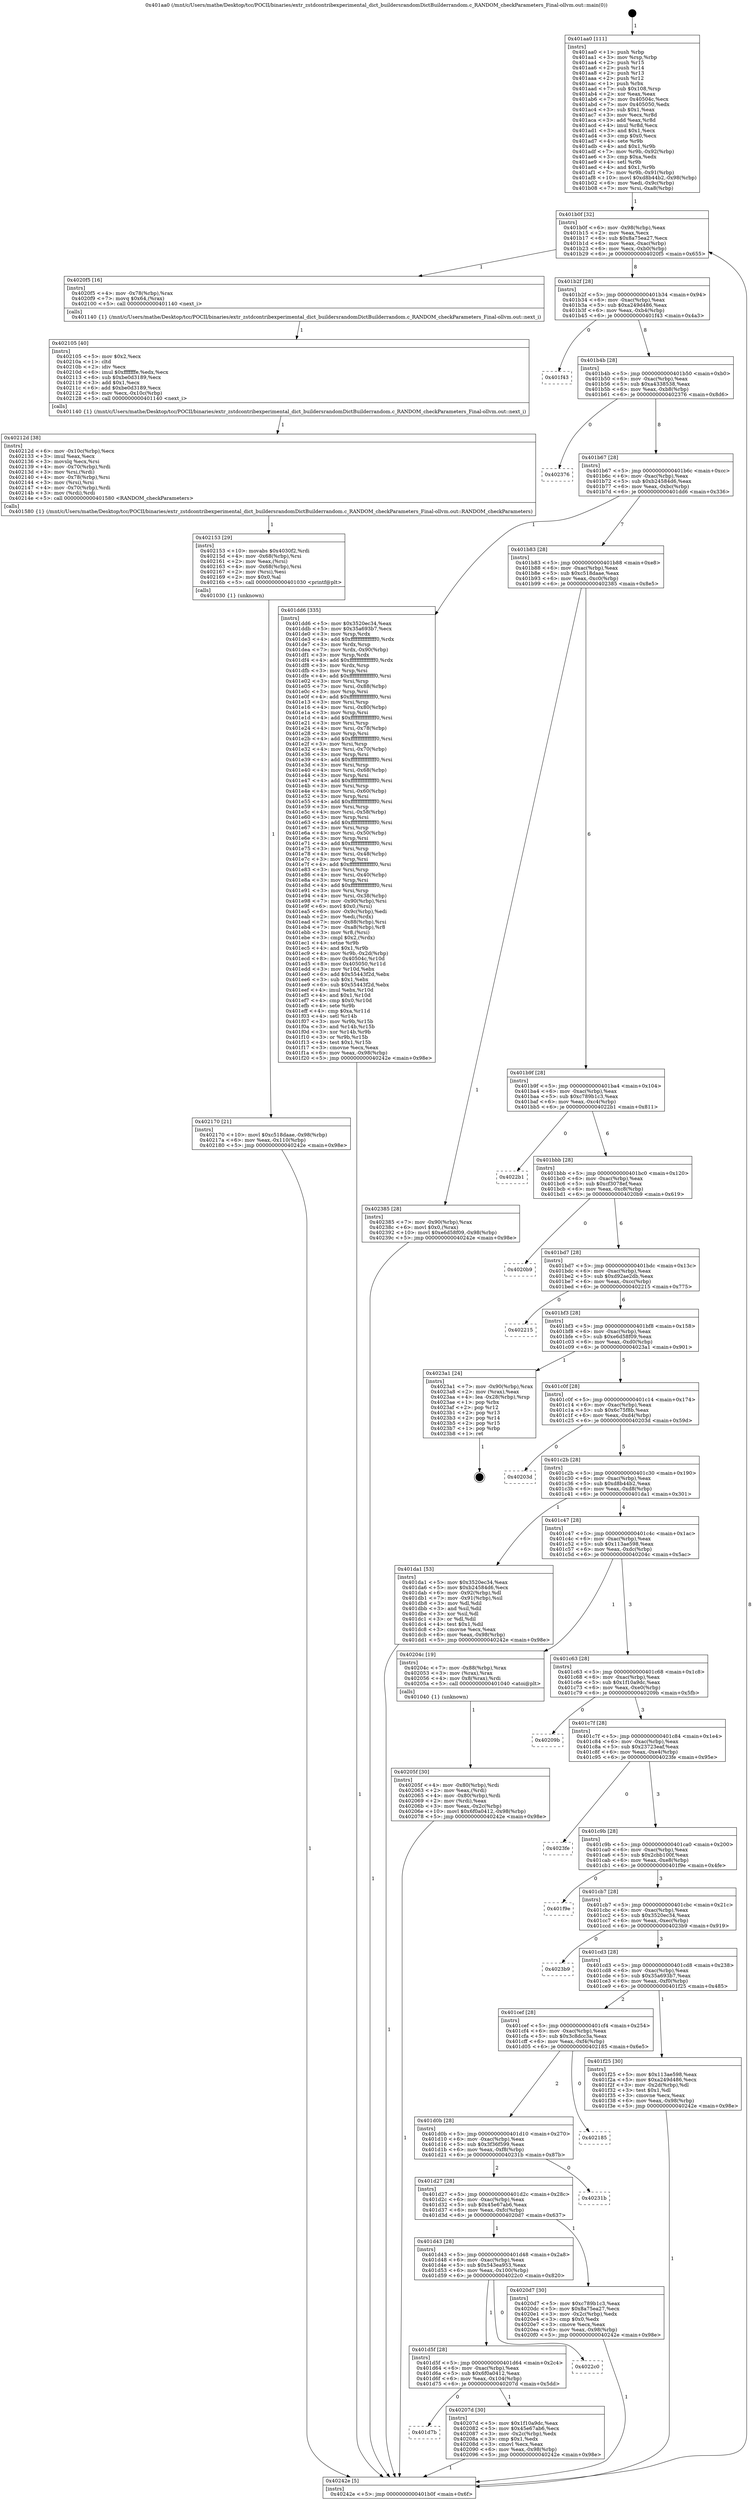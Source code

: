 digraph "0x401aa0" {
  label = "0x401aa0 (/mnt/c/Users/mathe/Desktop/tcc/POCII/binaries/extr_zstdcontribexperimental_dict_buildersrandomDictBuilderrandom.c_RANDOM_checkParameters_Final-ollvm.out::main(0))"
  labelloc = "t"
  node[shape=record]

  Entry [label="",width=0.3,height=0.3,shape=circle,fillcolor=black,style=filled]
  "0x401b0f" [label="{
     0x401b0f [32]\l
     | [instrs]\l
     &nbsp;&nbsp;0x401b0f \<+6\>: mov -0x98(%rbp),%eax\l
     &nbsp;&nbsp;0x401b15 \<+2\>: mov %eax,%ecx\l
     &nbsp;&nbsp;0x401b17 \<+6\>: sub $0x8a75ea27,%ecx\l
     &nbsp;&nbsp;0x401b1d \<+6\>: mov %eax,-0xac(%rbp)\l
     &nbsp;&nbsp;0x401b23 \<+6\>: mov %ecx,-0xb0(%rbp)\l
     &nbsp;&nbsp;0x401b29 \<+6\>: je 00000000004020f5 \<main+0x655\>\l
  }"]
  "0x4020f5" [label="{
     0x4020f5 [16]\l
     | [instrs]\l
     &nbsp;&nbsp;0x4020f5 \<+4\>: mov -0x78(%rbp),%rax\l
     &nbsp;&nbsp;0x4020f9 \<+7\>: movq $0x64,(%rax)\l
     &nbsp;&nbsp;0x402100 \<+5\>: call 0000000000401140 \<next_i\>\l
     | [calls]\l
     &nbsp;&nbsp;0x401140 \{1\} (/mnt/c/Users/mathe/Desktop/tcc/POCII/binaries/extr_zstdcontribexperimental_dict_buildersrandomDictBuilderrandom.c_RANDOM_checkParameters_Final-ollvm.out::next_i)\l
  }"]
  "0x401b2f" [label="{
     0x401b2f [28]\l
     | [instrs]\l
     &nbsp;&nbsp;0x401b2f \<+5\>: jmp 0000000000401b34 \<main+0x94\>\l
     &nbsp;&nbsp;0x401b34 \<+6\>: mov -0xac(%rbp),%eax\l
     &nbsp;&nbsp;0x401b3a \<+5\>: sub $0xa249d486,%eax\l
     &nbsp;&nbsp;0x401b3f \<+6\>: mov %eax,-0xb4(%rbp)\l
     &nbsp;&nbsp;0x401b45 \<+6\>: je 0000000000401f43 \<main+0x4a3\>\l
  }"]
  Exit [label="",width=0.3,height=0.3,shape=circle,fillcolor=black,style=filled,peripheries=2]
  "0x401f43" [label="{
     0x401f43\l
  }", style=dashed]
  "0x401b4b" [label="{
     0x401b4b [28]\l
     | [instrs]\l
     &nbsp;&nbsp;0x401b4b \<+5\>: jmp 0000000000401b50 \<main+0xb0\>\l
     &nbsp;&nbsp;0x401b50 \<+6\>: mov -0xac(%rbp),%eax\l
     &nbsp;&nbsp;0x401b56 \<+5\>: sub $0xa4338538,%eax\l
     &nbsp;&nbsp;0x401b5b \<+6\>: mov %eax,-0xb8(%rbp)\l
     &nbsp;&nbsp;0x401b61 \<+6\>: je 0000000000402376 \<main+0x8d6\>\l
  }"]
  "0x402170" [label="{
     0x402170 [21]\l
     | [instrs]\l
     &nbsp;&nbsp;0x402170 \<+10\>: movl $0xc518daae,-0x98(%rbp)\l
     &nbsp;&nbsp;0x40217a \<+6\>: mov %eax,-0x110(%rbp)\l
     &nbsp;&nbsp;0x402180 \<+5\>: jmp 000000000040242e \<main+0x98e\>\l
  }"]
  "0x402376" [label="{
     0x402376\l
  }", style=dashed]
  "0x401b67" [label="{
     0x401b67 [28]\l
     | [instrs]\l
     &nbsp;&nbsp;0x401b67 \<+5\>: jmp 0000000000401b6c \<main+0xcc\>\l
     &nbsp;&nbsp;0x401b6c \<+6\>: mov -0xac(%rbp),%eax\l
     &nbsp;&nbsp;0x401b72 \<+5\>: sub $0xb24584d6,%eax\l
     &nbsp;&nbsp;0x401b77 \<+6\>: mov %eax,-0xbc(%rbp)\l
     &nbsp;&nbsp;0x401b7d \<+6\>: je 0000000000401dd6 \<main+0x336\>\l
  }"]
  "0x402153" [label="{
     0x402153 [29]\l
     | [instrs]\l
     &nbsp;&nbsp;0x402153 \<+10\>: movabs $0x4030f2,%rdi\l
     &nbsp;&nbsp;0x40215d \<+4\>: mov -0x68(%rbp),%rsi\l
     &nbsp;&nbsp;0x402161 \<+2\>: mov %eax,(%rsi)\l
     &nbsp;&nbsp;0x402163 \<+4\>: mov -0x68(%rbp),%rsi\l
     &nbsp;&nbsp;0x402167 \<+2\>: mov (%rsi),%esi\l
     &nbsp;&nbsp;0x402169 \<+2\>: mov $0x0,%al\l
     &nbsp;&nbsp;0x40216b \<+5\>: call 0000000000401030 \<printf@plt\>\l
     | [calls]\l
     &nbsp;&nbsp;0x401030 \{1\} (unknown)\l
  }"]
  "0x401dd6" [label="{
     0x401dd6 [335]\l
     | [instrs]\l
     &nbsp;&nbsp;0x401dd6 \<+5\>: mov $0x3520ec34,%eax\l
     &nbsp;&nbsp;0x401ddb \<+5\>: mov $0x35a693b7,%ecx\l
     &nbsp;&nbsp;0x401de0 \<+3\>: mov %rsp,%rdx\l
     &nbsp;&nbsp;0x401de3 \<+4\>: add $0xfffffffffffffff0,%rdx\l
     &nbsp;&nbsp;0x401de7 \<+3\>: mov %rdx,%rsp\l
     &nbsp;&nbsp;0x401dea \<+7\>: mov %rdx,-0x90(%rbp)\l
     &nbsp;&nbsp;0x401df1 \<+3\>: mov %rsp,%rdx\l
     &nbsp;&nbsp;0x401df4 \<+4\>: add $0xfffffffffffffff0,%rdx\l
     &nbsp;&nbsp;0x401df8 \<+3\>: mov %rdx,%rsp\l
     &nbsp;&nbsp;0x401dfb \<+3\>: mov %rsp,%rsi\l
     &nbsp;&nbsp;0x401dfe \<+4\>: add $0xfffffffffffffff0,%rsi\l
     &nbsp;&nbsp;0x401e02 \<+3\>: mov %rsi,%rsp\l
     &nbsp;&nbsp;0x401e05 \<+7\>: mov %rsi,-0x88(%rbp)\l
     &nbsp;&nbsp;0x401e0c \<+3\>: mov %rsp,%rsi\l
     &nbsp;&nbsp;0x401e0f \<+4\>: add $0xfffffffffffffff0,%rsi\l
     &nbsp;&nbsp;0x401e13 \<+3\>: mov %rsi,%rsp\l
     &nbsp;&nbsp;0x401e16 \<+4\>: mov %rsi,-0x80(%rbp)\l
     &nbsp;&nbsp;0x401e1a \<+3\>: mov %rsp,%rsi\l
     &nbsp;&nbsp;0x401e1d \<+4\>: add $0xfffffffffffffff0,%rsi\l
     &nbsp;&nbsp;0x401e21 \<+3\>: mov %rsi,%rsp\l
     &nbsp;&nbsp;0x401e24 \<+4\>: mov %rsi,-0x78(%rbp)\l
     &nbsp;&nbsp;0x401e28 \<+3\>: mov %rsp,%rsi\l
     &nbsp;&nbsp;0x401e2b \<+4\>: add $0xfffffffffffffff0,%rsi\l
     &nbsp;&nbsp;0x401e2f \<+3\>: mov %rsi,%rsp\l
     &nbsp;&nbsp;0x401e32 \<+4\>: mov %rsi,-0x70(%rbp)\l
     &nbsp;&nbsp;0x401e36 \<+3\>: mov %rsp,%rsi\l
     &nbsp;&nbsp;0x401e39 \<+4\>: add $0xfffffffffffffff0,%rsi\l
     &nbsp;&nbsp;0x401e3d \<+3\>: mov %rsi,%rsp\l
     &nbsp;&nbsp;0x401e40 \<+4\>: mov %rsi,-0x68(%rbp)\l
     &nbsp;&nbsp;0x401e44 \<+3\>: mov %rsp,%rsi\l
     &nbsp;&nbsp;0x401e47 \<+4\>: add $0xfffffffffffffff0,%rsi\l
     &nbsp;&nbsp;0x401e4b \<+3\>: mov %rsi,%rsp\l
     &nbsp;&nbsp;0x401e4e \<+4\>: mov %rsi,-0x60(%rbp)\l
     &nbsp;&nbsp;0x401e52 \<+3\>: mov %rsp,%rsi\l
     &nbsp;&nbsp;0x401e55 \<+4\>: add $0xfffffffffffffff0,%rsi\l
     &nbsp;&nbsp;0x401e59 \<+3\>: mov %rsi,%rsp\l
     &nbsp;&nbsp;0x401e5c \<+4\>: mov %rsi,-0x58(%rbp)\l
     &nbsp;&nbsp;0x401e60 \<+3\>: mov %rsp,%rsi\l
     &nbsp;&nbsp;0x401e63 \<+4\>: add $0xfffffffffffffff0,%rsi\l
     &nbsp;&nbsp;0x401e67 \<+3\>: mov %rsi,%rsp\l
     &nbsp;&nbsp;0x401e6a \<+4\>: mov %rsi,-0x50(%rbp)\l
     &nbsp;&nbsp;0x401e6e \<+3\>: mov %rsp,%rsi\l
     &nbsp;&nbsp;0x401e71 \<+4\>: add $0xfffffffffffffff0,%rsi\l
     &nbsp;&nbsp;0x401e75 \<+3\>: mov %rsi,%rsp\l
     &nbsp;&nbsp;0x401e78 \<+4\>: mov %rsi,-0x48(%rbp)\l
     &nbsp;&nbsp;0x401e7c \<+3\>: mov %rsp,%rsi\l
     &nbsp;&nbsp;0x401e7f \<+4\>: add $0xfffffffffffffff0,%rsi\l
     &nbsp;&nbsp;0x401e83 \<+3\>: mov %rsi,%rsp\l
     &nbsp;&nbsp;0x401e86 \<+4\>: mov %rsi,-0x40(%rbp)\l
     &nbsp;&nbsp;0x401e8a \<+3\>: mov %rsp,%rsi\l
     &nbsp;&nbsp;0x401e8d \<+4\>: add $0xfffffffffffffff0,%rsi\l
     &nbsp;&nbsp;0x401e91 \<+3\>: mov %rsi,%rsp\l
     &nbsp;&nbsp;0x401e94 \<+4\>: mov %rsi,-0x38(%rbp)\l
     &nbsp;&nbsp;0x401e98 \<+7\>: mov -0x90(%rbp),%rsi\l
     &nbsp;&nbsp;0x401e9f \<+6\>: movl $0x0,(%rsi)\l
     &nbsp;&nbsp;0x401ea5 \<+6\>: mov -0x9c(%rbp),%edi\l
     &nbsp;&nbsp;0x401eab \<+2\>: mov %edi,(%rdx)\l
     &nbsp;&nbsp;0x401ead \<+7\>: mov -0x88(%rbp),%rsi\l
     &nbsp;&nbsp;0x401eb4 \<+7\>: mov -0xa8(%rbp),%r8\l
     &nbsp;&nbsp;0x401ebb \<+3\>: mov %r8,(%rsi)\l
     &nbsp;&nbsp;0x401ebe \<+3\>: cmpl $0x2,(%rdx)\l
     &nbsp;&nbsp;0x401ec1 \<+4\>: setne %r9b\l
     &nbsp;&nbsp;0x401ec5 \<+4\>: and $0x1,%r9b\l
     &nbsp;&nbsp;0x401ec9 \<+4\>: mov %r9b,-0x2d(%rbp)\l
     &nbsp;&nbsp;0x401ecd \<+8\>: mov 0x40504c,%r10d\l
     &nbsp;&nbsp;0x401ed5 \<+8\>: mov 0x405050,%r11d\l
     &nbsp;&nbsp;0x401edd \<+3\>: mov %r10d,%ebx\l
     &nbsp;&nbsp;0x401ee0 \<+6\>: add $0x55443f2d,%ebx\l
     &nbsp;&nbsp;0x401ee6 \<+3\>: sub $0x1,%ebx\l
     &nbsp;&nbsp;0x401ee9 \<+6\>: sub $0x55443f2d,%ebx\l
     &nbsp;&nbsp;0x401eef \<+4\>: imul %ebx,%r10d\l
     &nbsp;&nbsp;0x401ef3 \<+4\>: and $0x1,%r10d\l
     &nbsp;&nbsp;0x401ef7 \<+4\>: cmp $0x0,%r10d\l
     &nbsp;&nbsp;0x401efb \<+4\>: sete %r9b\l
     &nbsp;&nbsp;0x401eff \<+4\>: cmp $0xa,%r11d\l
     &nbsp;&nbsp;0x401f03 \<+4\>: setl %r14b\l
     &nbsp;&nbsp;0x401f07 \<+3\>: mov %r9b,%r15b\l
     &nbsp;&nbsp;0x401f0a \<+3\>: and %r14b,%r15b\l
     &nbsp;&nbsp;0x401f0d \<+3\>: xor %r14b,%r9b\l
     &nbsp;&nbsp;0x401f10 \<+3\>: or %r9b,%r15b\l
     &nbsp;&nbsp;0x401f13 \<+4\>: test $0x1,%r15b\l
     &nbsp;&nbsp;0x401f17 \<+3\>: cmovne %ecx,%eax\l
     &nbsp;&nbsp;0x401f1a \<+6\>: mov %eax,-0x98(%rbp)\l
     &nbsp;&nbsp;0x401f20 \<+5\>: jmp 000000000040242e \<main+0x98e\>\l
  }"]
  "0x401b83" [label="{
     0x401b83 [28]\l
     | [instrs]\l
     &nbsp;&nbsp;0x401b83 \<+5\>: jmp 0000000000401b88 \<main+0xe8\>\l
     &nbsp;&nbsp;0x401b88 \<+6\>: mov -0xac(%rbp),%eax\l
     &nbsp;&nbsp;0x401b8e \<+5\>: sub $0xc518daae,%eax\l
     &nbsp;&nbsp;0x401b93 \<+6\>: mov %eax,-0xc0(%rbp)\l
     &nbsp;&nbsp;0x401b99 \<+6\>: je 0000000000402385 \<main+0x8e5\>\l
  }"]
  "0x40212d" [label="{
     0x40212d [38]\l
     | [instrs]\l
     &nbsp;&nbsp;0x40212d \<+6\>: mov -0x10c(%rbp),%ecx\l
     &nbsp;&nbsp;0x402133 \<+3\>: imul %eax,%ecx\l
     &nbsp;&nbsp;0x402136 \<+3\>: movslq %ecx,%rsi\l
     &nbsp;&nbsp;0x402139 \<+4\>: mov -0x70(%rbp),%rdi\l
     &nbsp;&nbsp;0x40213d \<+3\>: mov %rsi,(%rdi)\l
     &nbsp;&nbsp;0x402140 \<+4\>: mov -0x78(%rbp),%rsi\l
     &nbsp;&nbsp;0x402144 \<+3\>: mov (%rsi),%rsi\l
     &nbsp;&nbsp;0x402147 \<+4\>: mov -0x70(%rbp),%rdi\l
     &nbsp;&nbsp;0x40214b \<+3\>: mov (%rdi),%rdi\l
     &nbsp;&nbsp;0x40214e \<+5\>: call 0000000000401580 \<RANDOM_checkParameters\>\l
     | [calls]\l
     &nbsp;&nbsp;0x401580 \{1\} (/mnt/c/Users/mathe/Desktop/tcc/POCII/binaries/extr_zstdcontribexperimental_dict_buildersrandomDictBuilderrandom.c_RANDOM_checkParameters_Final-ollvm.out::RANDOM_checkParameters)\l
  }"]
  "0x402385" [label="{
     0x402385 [28]\l
     | [instrs]\l
     &nbsp;&nbsp;0x402385 \<+7\>: mov -0x90(%rbp),%rax\l
     &nbsp;&nbsp;0x40238c \<+6\>: movl $0x0,(%rax)\l
     &nbsp;&nbsp;0x402392 \<+10\>: movl $0xe6d58f09,-0x98(%rbp)\l
     &nbsp;&nbsp;0x40239c \<+5\>: jmp 000000000040242e \<main+0x98e\>\l
  }"]
  "0x401b9f" [label="{
     0x401b9f [28]\l
     | [instrs]\l
     &nbsp;&nbsp;0x401b9f \<+5\>: jmp 0000000000401ba4 \<main+0x104\>\l
     &nbsp;&nbsp;0x401ba4 \<+6\>: mov -0xac(%rbp),%eax\l
     &nbsp;&nbsp;0x401baa \<+5\>: sub $0xc789b1c3,%eax\l
     &nbsp;&nbsp;0x401baf \<+6\>: mov %eax,-0xc4(%rbp)\l
     &nbsp;&nbsp;0x401bb5 \<+6\>: je 00000000004022b1 \<main+0x811\>\l
  }"]
  "0x402105" [label="{
     0x402105 [40]\l
     | [instrs]\l
     &nbsp;&nbsp;0x402105 \<+5\>: mov $0x2,%ecx\l
     &nbsp;&nbsp;0x40210a \<+1\>: cltd\l
     &nbsp;&nbsp;0x40210b \<+2\>: idiv %ecx\l
     &nbsp;&nbsp;0x40210d \<+6\>: imul $0xfffffffe,%edx,%ecx\l
     &nbsp;&nbsp;0x402113 \<+6\>: sub $0xbe0d3189,%ecx\l
     &nbsp;&nbsp;0x402119 \<+3\>: add $0x1,%ecx\l
     &nbsp;&nbsp;0x40211c \<+6\>: add $0xbe0d3189,%ecx\l
     &nbsp;&nbsp;0x402122 \<+6\>: mov %ecx,-0x10c(%rbp)\l
     &nbsp;&nbsp;0x402128 \<+5\>: call 0000000000401140 \<next_i\>\l
     | [calls]\l
     &nbsp;&nbsp;0x401140 \{1\} (/mnt/c/Users/mathe/Desktop/tcc/POCII/binaries/extr_zstdcontribexperimental_dict_buildersrandomDictBuilderrandom.c_RANDOM_checkParameters_Final-ollvm.out::next_i)\l
  }"]
  "0x4022b1" [label="{
     0x4022b1\l
  }", style=dashed]
  "0x401bbb" [label="{
     0x401bbb [28]\l
     | [instrs]\l
     &nbsp;&nbsp;0x401bbb \<+5\>: jmp 0000000000401bc0 \<main+0x120\>\l
     &nbsp;&nbsp;0x401bc0 \<+6\>: mov -0xac(%rbp),%eax\l
     &nbsp;&nbsp;0x401bc6 \<+5\>: sub $0xcf3078ef,%eax\l
     &nbsp;&nbsp;0x401bcb \<+6\>: mov %eax,-0xc8(%rbp)\l
     &nbsp;&nbsp;0x401bd1 \<+6\>: je 00000000004020b9 \<main+0x619\>\l
  }"]
  "0x401d7b" [label="{
     0x401d7b\l
  }", style=dashed]
  "0x4020b9" [label="{
     0x4020b9\l
  }", style=dashed]
  "0x401bd7" [label="{
     0x401bd7 [28]\l
     | [instrs]\l
     &nbsp;&nbsp;0x401bd7 \<+5\>: jmp 0000000000401bdc \<main+0x13c\>\l
     &nbsp;&nbsp;0x401bdc \<+6\>: mov -0xac(%rbp),%eax\l
     &nbsp;&nbsp;0x401be2 \<+5\>: sub $0xd92ae2db,%eax\l
     &nbsp;&nbsp;0x401be7 \<+6\>: mov %eax,-0xcc(%rbp)\l
     &nbsp;&nbsp;0x401bed \<+6\>: je 0000000000402215 \<main+0x775\>\l
  }"]
  "0x40207d" [label="{
     0x40207d [30]\l
     | [instrs]\l
     &nbsp;&nbsp;0x40207d \<+5\>: mov $0x1f10a9dc,%eax\l
     &nbsp;&nbsp;0x402082 \<+5\>: mov $0x45e67ab6,%ecx\l
     &nbsp;&nbsp;0x402087 \<+3\>: mov -0x2c(%rbp),%edx\l
     &nbsp;&nbsp;0x40208a \<+3\>: cmp $0x1,%edx\l
     &nbsp;&nbsp;0x40208d \<+3\>: cmovl %ecx,%eax\l
     &nbsp;&nbsp;0x402090 \<+6\>: mov %eax,-0x98(%rbp)\l
     &nbsp;&nbsp;0x402096 \<+5\>: jmp 000000000040242e \<main+0x98e\>\l
  }"]
  "0x402215" [label="{
     0x402215\l
  }", style=dashed]
  "0x401bf3" [label="{
     0x401bf3 [28]\l
     | [instrs]\l
     &nbsp;&nbsp;0x401bf3 \<+5\>: jmp 0000000000401bf8 \<main+0x158\>\l
     &nbsp;&nbsp;0x401bf8 \<+6\>: mov -0xac(%rbp),%eax\l
     &nbsp;&nbsp;0x401bfe \<+5\>: sub $0xe6d58f09,%eax\l
     &nbsp;&nbsp;0x401c03 \<+6\>: mov %eax,-0xd0(%rbp)\l
     &nbsp;&nbsp;0x401c09 \<+6\>: je 00000000004023a1 \<main+0x901\>\l
  }"]
  "0x401d5f" [label="{
     0x401d5f [28]\l
     | [instrs]\l
     &nbsp;&nbsp;0x401d5f \<+5\>: jmp 0000000000401d64 \<main+0x2c4\>\l
     &nbsp;&nbsp;0x401d64 \<+6\>: mov -0xac(%rbp),%eax\l
     &nbsp;&nbsp;0x401d6a \<+5\>: sub $0x6f0a0412,%eax\l
     &nbsp;&nbsp;0x401d6f \<+6\>: mov %eax,-0x104(%rbp)\l
     &nbsp;&nbsp;0x401d75 \<+6\>: je 000000000040207d \<main+0x5dd\>\l
  }"]
  "0x4023a1" [label="{
     0x4023a1 [24]\l
     | [instrs]\l
     &nbsp;&nbsp;0x4023a1 \<+7\>: mov -0x90(%rbp),%rax\l
     &nbsp;&nbsp;0x4023a8 \<+2\>: mov (%rax),%eax\l
     &nbsp;&nbsp;0x4023aa \<+4\>: lea -0x28(%rbp),%rsp\l
     &nbsp;&nbsp;0x4023ae \<+1\>: pop %rbx\l
     &nbsp;&nbsp;0x4023af \<+2\>: pop %r12\l
     &nbsp;&nbsp;0x4023b1 \<+2\>: pop %r13\l
     &nbsp;&nbsp;0x4023b3 \<+2\>: pop %r14\l
     &nbsp;&nbsp;0x4023b5 \<+2\>: pop %r15\l
     &nbsp;&nbsp;0x4023b7 \<+1\>: pop %rbp\l
     &nbsp;&nbsp;0x4023b8 \<+1\>: ret\l
  }"]
  "0x401c0f" [label="{
     0x401c0f [28]\l
     | [instrs]\l
     &nbsp;&nbsp;0x401c0f \<+5\>: jmp 0000000000401c14 \<main+0x174\>\l
     &nbsp;&nbsp;0x401c14 \<+6\>: mov -0xac(%rbp),%eax\l
     &nbsp;&nbsp;0x401c1a \<+5\>: sub $0x6c75f8b,%eax\l
     &nbsp;&nbsp;0x401c1f \<+6\>: mov %eax,-0xd4(%rbp)\l
     &nbsp;&nbsp;0x401c25 \<+6\>: je 000000000040203d \<main+0x59d\>\l
  }"]
  "0x4022c0" [label="{
     0x4022c0\l
  }", style=dashed]
  "0x40203d" [label="{
     0x40203d\l
  }", style=dashed]
  "0x401c2b" [label="{
     0x401c2b [28]\l
     | [instrs]\l
     &nbsp;&nbsp;0x401c2b \<+5\>: jmp 0000000000401c30 \<main+0x190\>\l
     &nbsp;&nbsp;0x401c30 \<+6\>: mov -0xac(%rbp),%eax\l
     &nbsp;&nbsp;0x401c36 \<+5\>: sub $0xd8b44b2,%eax\l
     &nbsp;&nbsp;0x401c3b \<+6\>: mov %eax,-0xd8(%rbp)\l
     &nbsp;&nbsp;0x401c41 \<+6\>: je 0000000000401da1 \<main+0x301\>\l
  }"]
  "0x401d43" [label="{
     0x401d43 [28]\l
     | [instrs]\l
     &nbsp;&nbsp;0x401d43 \<+5\>: jmp 0000000000401d48 \<main+0x2a8\>\l
     &nbsp;&nbsp;0x401d48 \<+6\>: mov -0xac(%rbp),%eax\l
     &nbsp;&nbsp;0x401d4e \<+5\>: sub $0x543ea953,%eax\l
     &nbsp;&nbsp;0x401d53 \<+6\>: mov %eax,-0x100(%rbp)\l
     &nbsp;&nbsp;0x401d59 \<+6\>: je 00000000004022c0 \<main+0x820\>\l
  }"]
  "0x401da1" [label="{
     0x401da1 [53]\l
     | [instrs]\l
     &nbsp;&nbsp;0x401da1 \<+5\>: mov $0x3520ec34,%eax\l
     &nbsp;&nbsp;0x401da6 \<+5\>: mov $0xb24584d6,%ecx\l
     &nbsp;&nbsp;0x401dab \<+6\>: mov -0x92(%rbp),%dl\l
     &nbsp;&nbsp;0x401db1 \<+7\>: mov -0x91(%rbp),%sil\l
     &nbsp;&nbsp;0x401db8 \<+3\>: mov %dl,%dil\l
     &nbsp;&nbsp;0x401dbb \<+3\>: and %sil,%dil\l
     &nbsp;&nbsp;0x401dbe \<+3\>: xor %sil,%dl\l
     &nbsp;&nbsp;0x401dc1 \<+3\>: or %dl,%dil\l
     &nbsp;&nbsp;0x401dc4 \<+4\>: test $0x1,%dil\l
     &nbsp;&nbsp;0x401dc8 \<+3\>: cmovne %ecx,%eax\l
     &nbsp;&nbsp;0x401dcb \<+6\>: mov %eax,-0x98(%rbp)\l
     &nbsp;&nbsp;0x401dd1 \<+5\>: jmp 000000000040242e \<main+0x98e\>\l
  }"]
  "0x401c47" [label="{
     0x401c47 [28]\l
     | [instrs]\l
     &nbsp;&nbsp;0x401c47 \<+5\>: jmp 0000000000401c4c \<main+0x1ac\>\l
     &nbsp;&nbsp;0x401c4c \<+6\>: mov -0xac(%rbp),%eax\l
     &nbsp;&nbsp;0x401c52 \<+5\>: sub $0x113ae598,%eax\l
     &nbsp;&nbsp;0x401c57 \<+6\>: mov %eax,-0xdc(%rbp)\l
     &nbsp;&nbsp;0x401c5d \<+6\>: je 000000000040204c \<main+0x5ac\>\l
  }"]
  "0x40242e" [label="{
     0x40242e [5]\l
     | [instrs]\l
     &nbsp;&nbsp;0x40242e \<+5\>: jmp 0000000000401b0f \<main+0x6f\>\l
  }"]
  "0x401aa0" [label="{
     0x401aa0 [111]\l
     | [instrs]\l
     &nbsp;&nbsp;0x401aa0 \<+1\>: push %rbp\l
     &nbsp;&nbsp;0x401aa1 \<+3\>: mov %rsp,%rbp\l
     &nbsp;&nbsp;0x401aa4 \<+2\>: push %r15\l
     &nbsp;&nbsp;0x401aa6 \<+2\>: push %r14\l
     &nbsp;&nbsp;0x401aa8 \<+2\>: push %r13\l
     &nbsp;&nbsp;0x401aaa \<+2\>: push %r12\l
     &nbsp;&nbsp;0x401aac \<+1\>: push %rbx\l
     &nbsp;&nbsp;0x401aad \<+7\>: sub $0x108,%rsp\l
     &nbsp;&nbsp;0x401ab4 \<+2\>: xor %eax,%eax\l
     &nbsp;&nbsp;0x401ab6 \<+7\>: mov 0x40504c,%ecx\l
     &nbsp;&nbsp;0x401abd \<+7\>: mov 0x405050,%edx\l
     &nbsp;&nbsp;0x401ac4 \<+3\>: sub $0x1,%eax\l
     &nbsp;&nbsp;0x401ac7 \<+3\>: mov %ecx,%r8d\l
     &nbsp;&nbsp;0x401aca \<+3\>: add %eax,%r8d\l
     &nbsp;&nbsp;0x401acd \<+4\>: imul %r8d,%ecx\l
     &nbsp;&nbsp;0x401ad1 \<+3\>: and $0x1,%ecx\l
     &nbsp;&nbsp;0x401ad4 \<+3\>: cmp $0x0,%ecx\l
     &nbsp;&nbsp;0x401ad7 \<+4\>: sete %r9b\l
     &nbsp;&nbsp;0x401adb \<+4\>: and $0x1,%r9b\l
     &nbsp;&nbsp;0x401adf \<+7\>: mov %r9b,-0x92(%rbp)\l
     &nbsp;&nbsp;0x401ae6 \<+3\>: cmp $0xa,%edx\l
     &nbsp;&nbsp;0x401ae9 \<+4\>: setl %r9b\l
     &nbsp;&nbsp;0x401aed \<+4\>: and $0x1,%r9b\l
     &nbsp;&nbsp;0x401af1 \<+7\>: mov %r9b,-0x91(%rbp)\l
     &nbsp;&nbsp;0x401af8 \<+10\>: movl $0xd8b44b2,-0x98(%rbp)\l
     &nbsp;&nbsp;0x401b02 \<+6\>: mov %edi,-0x9c(%rbp)\l
     &nbsp;&nbsp;0x401b08 \<+7\>: mov %rsi,-0xa8(%rbp)\l
  }"]
  "0x4020d7" [label="{
     0x4020d7 [30]\l
     | [instrs]\l
     &nbsp;&nbsp;0x4020d7 \<+5\>: mov $0xc789b1c3,%eax\l
     &nbsp;&nbsp;0x4020dc \<+5\>: mov $0x8a75ea27,%ecx\l
     &nbsp;&nbsp;0x4020e1 \<+3\>: mov -0x2c(%rbp),%edx\l
     &nbsp;&nbsp;0x4020e4 \<+3\>: cmp $0x0,%edx\l
     &nbsp;&nbsp;0x4020e7 \<+3\>: cmove %ecx,%eax\l
     &nbsp;&nbsp;0x4020ea \<+6\>: mov %eax,-0x98(%rbp)\l
     &nbsp;&nbsp;0x4020f0 \<+5\>: jmp 000000000040242e \<main+0x98e\>\l
  }"]
  "0x401d27" [label="{
     0x401d27 [28]\l
     | [instrs]\l
     &nbsp;&nbsp;0x401d27 \<+5\>: jmp 0000000000401d2c \<main+0x28c\>\l
     &nbsp;&nbsp;0x401d2c \<+6\>: mov -0xac(%rbp),%eax\l
     &nbsp;&nbsp;0x401d32 \<+5\>: sub $0x45e67ab6,%eax\l
     &nbsp;&nbsp;0x401d37 \<+6\>: mov %eax,-0xfc(%rbp)\l
     &nbsp;&nbsp;0x401d3d \<+6\>: je 00000000004020d7 \<main+0x637\>\l
  }"]
  "0x40204c" [label="{
     0x40204c [19]\l
     | [instrs]\l
     &nbsp;&nbsp;0x40204c \<+7\>: mov -0x88(%rbp),%rax\l
     &nbsp;&nbsp;0x402053 \<+3\>: mov (%rax),%rax\l
     &nbsp;&nbsp;0x402056 \<+4\>: mov 0x8(%rax),%rdi\l
     &nbsp;&nbsp;0x40205a \<+5\>: call 0000000000401040 \<atoi@plt\>\l
     | [calls]\l
     &nbsp;&nbsp;0x401040 \{1\} (unknown)\l
  }"]
  "0x401c63" [label="{
     0x401c63 [28]\l
     | [instrs]\l
     &nbsp;&nbsp;0x401c63 \<+5\>: jmp 0000000000401c68 \<main+0x1c8\>\l
     &nbsp;&nbsp;0x401c68 \<+6\>: mov -0xac(%rbp),%eax\l
     &nbsp;&nbsp;0x401c6e \<+5\>: sub $0x1f10a9dc,%eax\l
     &nbsp;&nbsp;0x401c73 \<+6\>: mov %eax,-0xe0(%rbp)\l
     &nbsp;&nbsp;0x401c79 \<+6\>: je 000000000040209b \<main+0x5fb\>\l
  }"]
  "0x40231b" [label="{
     0x40231b\l
  }", style=dashed]
  "0x40209b" [label="{
     0x40209b\l
  }", style=dashed]
  "0x401c7f" [label="{
     0x401c7f [28]\l
     | [instrs]\l
     &nbsp;&nbsp;0x401c7f \<+5\>: jmp 0000000000401c84 \<main+0x1e4\>\l
     &nbsp;&nbsp;0x401c84 \<+6\>: mov -0xac(%rbp),%eax\l
     &nbsp;&nbsp;0x401c8a \<+5\>: sub $0x23723eaf,%eax\l
     &nbsp;&nbsp;0x401c8f \<+6\>: mov %eax,-0xe4(%rbp)\l
     &nbsp;&nbsp;0x401c95 \<+6\>: je 00000000004023fe \<main+0x95e\>\l
  }"]
  "0x401d0b" [label="{
     0x401d0b [28]\l
     | [instrs]\l
     &nbsp;&nbsp;0x401d0b \<+5\>: jmp 0000000000401d10 \<main+0x270\>\l
     &nbsp;&nbsp;0x401d10 \<+6\>: mov -0xac(%rbp),%eax\l
     &nbsp;&nbsp;0x401d16 \<+5\>: sub $0x3f36f599,%eax\l
     &nbsp;&nbsp;0x401d1b \<+6\>: mov %eax,-0xf8(%rbp)\l
     &nbsp;&nbsp;0x401d21 \<+6\>: je 000000000040231b \<main+0x87b\>\l
  }"]
  "0x4023fe" [label="{
     0x4023fe\l
  }", style=dashed]
  "0x401c9b" [label="{
     0x401c9b [28]\l
     | [instrs]\l
     &nbsp;&nbsp;0x401c9b \<+5\>: jmp 0000000000401ca0 \<main+0x200\>\l
     &nbsp;&nbsp;0x401ca0 \<+6\>: mov -0xac(%rbp),%eax\l
     &nbsp;&nbsp;0x401ca6 \<+5\>: sub $0x2cbb100f,%eax\l
     &nbsp;&nbsp;0x401cab \<+6\>: mov %eax,-0xe8(%rbp)\l
     &nbsp;&nbsp;0x401cb1 \<+6\>: je 0000000000401f9e \<main+0x4fe\>\l
  }"]
  "0x402185" [label="{
     0x402185\l
  }", style=dashed]
  "0x401f9e" [label="{
     0x401f9e\l
  }", style=dashed]
  "0x401cb7" [label="{
     0x401cb7 [28]\l
     | [instrs]\l
     &nbsp;&nbsp;0x401cb7 \<+5\>: jmp 0000000000401cbc \<main+0x21c\>\l
     &nbsp;&nbsp;0x401cbc \<+6\>: mov -0xac(%rbp),%eax\l
     &nbsp;&nbsp;0x401cc2 \<+5\>: sub $0x3520ec34,%eax\l
     &nbsp;&nbsp;0x401cc7 \<+6\>: mov %eax,-0xec(%rbp)\l
     &nbsp;&nbsp;0x401ccd \<+6\>: je 00000000004023b9 \<main+0x919\>\l
  }"]
  "0x40205f" [label="{
     0x40205f [30]\l
     | [instrs]\l
     &nbsp;&nbsp;0x40205f \<+4\>: mov -0x80(%rbp),%rdi\l
     &nbsp;&nbsp;0x402063 \<+2\>: mov %eax,(%rdi)\l
     &nbsp;&nbsp;0x402065 \<+4\>: mov -0x80(%rbp),%rdi\l
     &nbsp;&nbsp;0x402069 \<+2\>: mov (%rdi),%eax\l
     &nbsp;&nbsp;0x40206b \<+3\>: mov %eax,-0x2c(%rbp)\l
     &nbsp;&nbsp;0x40206e \<+10\>: movl $0x6f0a0412,-0x98(%rbp)\l
     &nbsp;&nbsp;0x402078 \<+5\>: jmp 000000000040242e \<main+0x98e\>\l
  }"]
  "0x4023b9" [label="{
     0x4023b9\l
  }", style=dashed]
  "0x401cd3" [label="{
     0x401cd3 [28]\l
     | [instrs]\l
     &nbsp;&nbsp;0x401cd3 \<+5\>: jmp 0000000000401cd8 \<main+0x238\>\l
     &nbsp;&nbsp;0x401cd8 \<+6\>: mov -0xac(%rbp),%eax\l
     &nbsp;&nbsp;0x401cde \<+5\>: sub $0x35a693b7,%eax\l
     &nbsp;&nbsp;0x401ce3 \<+6\>: mov %eax,-0xf0(%rbp)\l
     &nbsp;&nbsp;0x401ce9 \<+6\>: je 0000000000401f25 \<main+0x485\>\l
  }"]
  "0x401cef" [label="{
     0x401cef [28]\l
     | [instrs]\l
     &nbsp;&nbsp;0x401cef \<+5\>: jmp 0000000000401cf4 \<main+0x254\>\l
     &nbsp;&nbsp;0x401cf4 \<+6\>: mov -0xac(%rbp),%eax\l
     &nbsp;&nbsp;0x401cfa \<+5\>: sub $0x3c8dcc3a,%eax\l
     &nbsp;&nbsp;0x401cff \<+6\>: mov %eax,-0xf4(%rbp)\l
     &nbsp;&nbsp;0x401d05 \<+6\>: je 0000000000402185 \<main+0x6e5\>\l
  }"]
  "0x401f25" [label="{
     0x401f25 [30]\l
     | [instrs]\l
     &nbsp;&nbsp;0x401f25 \<+5\>: mov $0x113ae598,%eax\l
     &nbsp;&nbsp;0x401f2a \<+5\>: mov $0xa249d486,%ecx\l
     &nbsp;&nbsp;0x401f2f \<+3\>: mov -0x2d(%rbp),%dl\l
     &nbsp;&nbsp;0x401f32 \<+3\>: test $0x1,%dl\l
     &nbsp;&nbsp;0x401f35 \<+3\>: cmovne %ecx,%eax\l
     &nbsp;&nbsp;0x401f38 \<+6\>: mov %eax,-0x98(%rbp)\l
     &nbsp;&nbsp;0x401f3e \<+5\>: jmp 000000000040242e \<main+0x98e\>\l
  }"]
  Entry -> "0x401aa0" [label=" 1"]
  "0x401b0f" -> "0x4020f5" [label=" 1"]
  "0x401b0f" -> "0x401b2f" [label=" 8"]
  "0x4023a1" -> Exit [label=" 1"]
  "0x401b2f" -> "0x401f43" [label=" 0"]
  "0x401b2f" -> "0x401b4b" [label=" 8"]
  "0x402385" -> "0x40242e" [label=" 1"]
  "0x401b4b" -> "0x402376" [label=" 0"]
  "0x401b4b" -> "0x401b67" [label=" 8"]
  "0x402170" -> "0x40242e" [label=" 1"]
  "0x401b67" -> "0x401dd6" [label=" 1"]
  "0x401b67" -> "0x401b83" [label=" 7"]
  "0x402153" -> "0x402170" [label=" 1"]
  "0x401b83" -> "0x402385" [label=" 1"]
  "0x401b83" -> "0x401b9f" [label=" 6"]
  "0x40212d" -> "0x402153" [label=" 1"]
  "0x401b9f" -> "0x4022b1" [label=" 0"]
  "0x401b9f" -> "0x401bbb" [label=" 6"]
  "0x402105" -> "0x40212d" [label=" 1"]
  "0x401bbb" -> "0x4020b9" [label=" 0"]
  "0x401bbb" -> "0x401bd7" [label=" 6"]
  "0x4020f5" -> "0x402105" [label=" 1"]
  "0x401bd7" -> "0x402215" [label=" 0"]
  "0x401bd7" -> "0x401bf3" [label=" 6"]
  "0x4020d7" -> "0x40242e" [label=" 1"]
  "0x401bf3" -> "0x4023a1" [label=" 1"]
  "0x401bf3" -> "0x401c0f" [label=" 5"]
  "0x401d5f" -> "0x401d7b" [label=" 0"]
  "0x401c0f" -> "0x40203d" [label=" 0"]
  "0x401c0f" -> "0x401c2b" [label=" 5"]
  "0x401d5f" -> "0x40207d" [label=" 1"]
  "0x401c2b" -> "0x401da1" [label=" 1"]
  "0x401c2b" -> "0x401c47" [label=" 4"]
  "0x401da1" -> "0x40242e" [label=" 1"]
  "0x401aa0" -> "0x401b0f" [label=" 1"]
  "0x40242e" -> "0x401b0f" [label=" 8"]
  "0x401d43" -> "0x401d5f" [label=" 1"]
  "0x401dd6" -> "0x40242e" [label=" 1"]
  "0x401d43" -> "0x4022c0" [label=" 0"]
  "0x401c47" -> "0x40204c" [label=" 1"]
  "0x401c47" -> "0x401c63" [label=" 3"]
  "0x401d27" -> "0x401d43" [label=" 1"]
  "0x401c63" -> "0x40209b" [label=" 0"]
  "0x401c63" -> "0x401c7f" [label=" 3"]
  "0x401d27" -> "0x4020d7" [label=" 1"]
  "0x401c7f" -> "0x4023fe" [label=" 0"]
  "0x401c7f" -> "0x401c9b" [label=" 3"]
  "0x401d0b" -> "0x401d27" [label=" 2"]
  "0x401c9b" -> "0x401f9e" [label=" 0"]
  "0x401c9b" -> "0x401cb7" [label=" 3"]
  "0x401d0b" -> "0x40231b" [label=" 0"]
  "0x401cb7" -> "0x4023b9" [label=" 0"]
  "0x401cb7" -> "0x401cd3" [label=" 3"]
  "0x401cef" -> "0x401d0b" [label=" 2"]
  "0x401cd3" -> "0x401f25" [label=" 1"]
  "0x401cd3" -> "0x401cef" [label=" 2"]
  "0x401f25" -> "0x40242e" [label=" 1"]
  "0x40204c" -> "0x40205f" [label=" 1"]
  "0x40205f" -> "0x40242e" [label=" 1"]
  "0x40207d" -> "0x40242e" [label=" 1"]
  "0x401cef" -> "0x402185" [label=" 0"]
}

